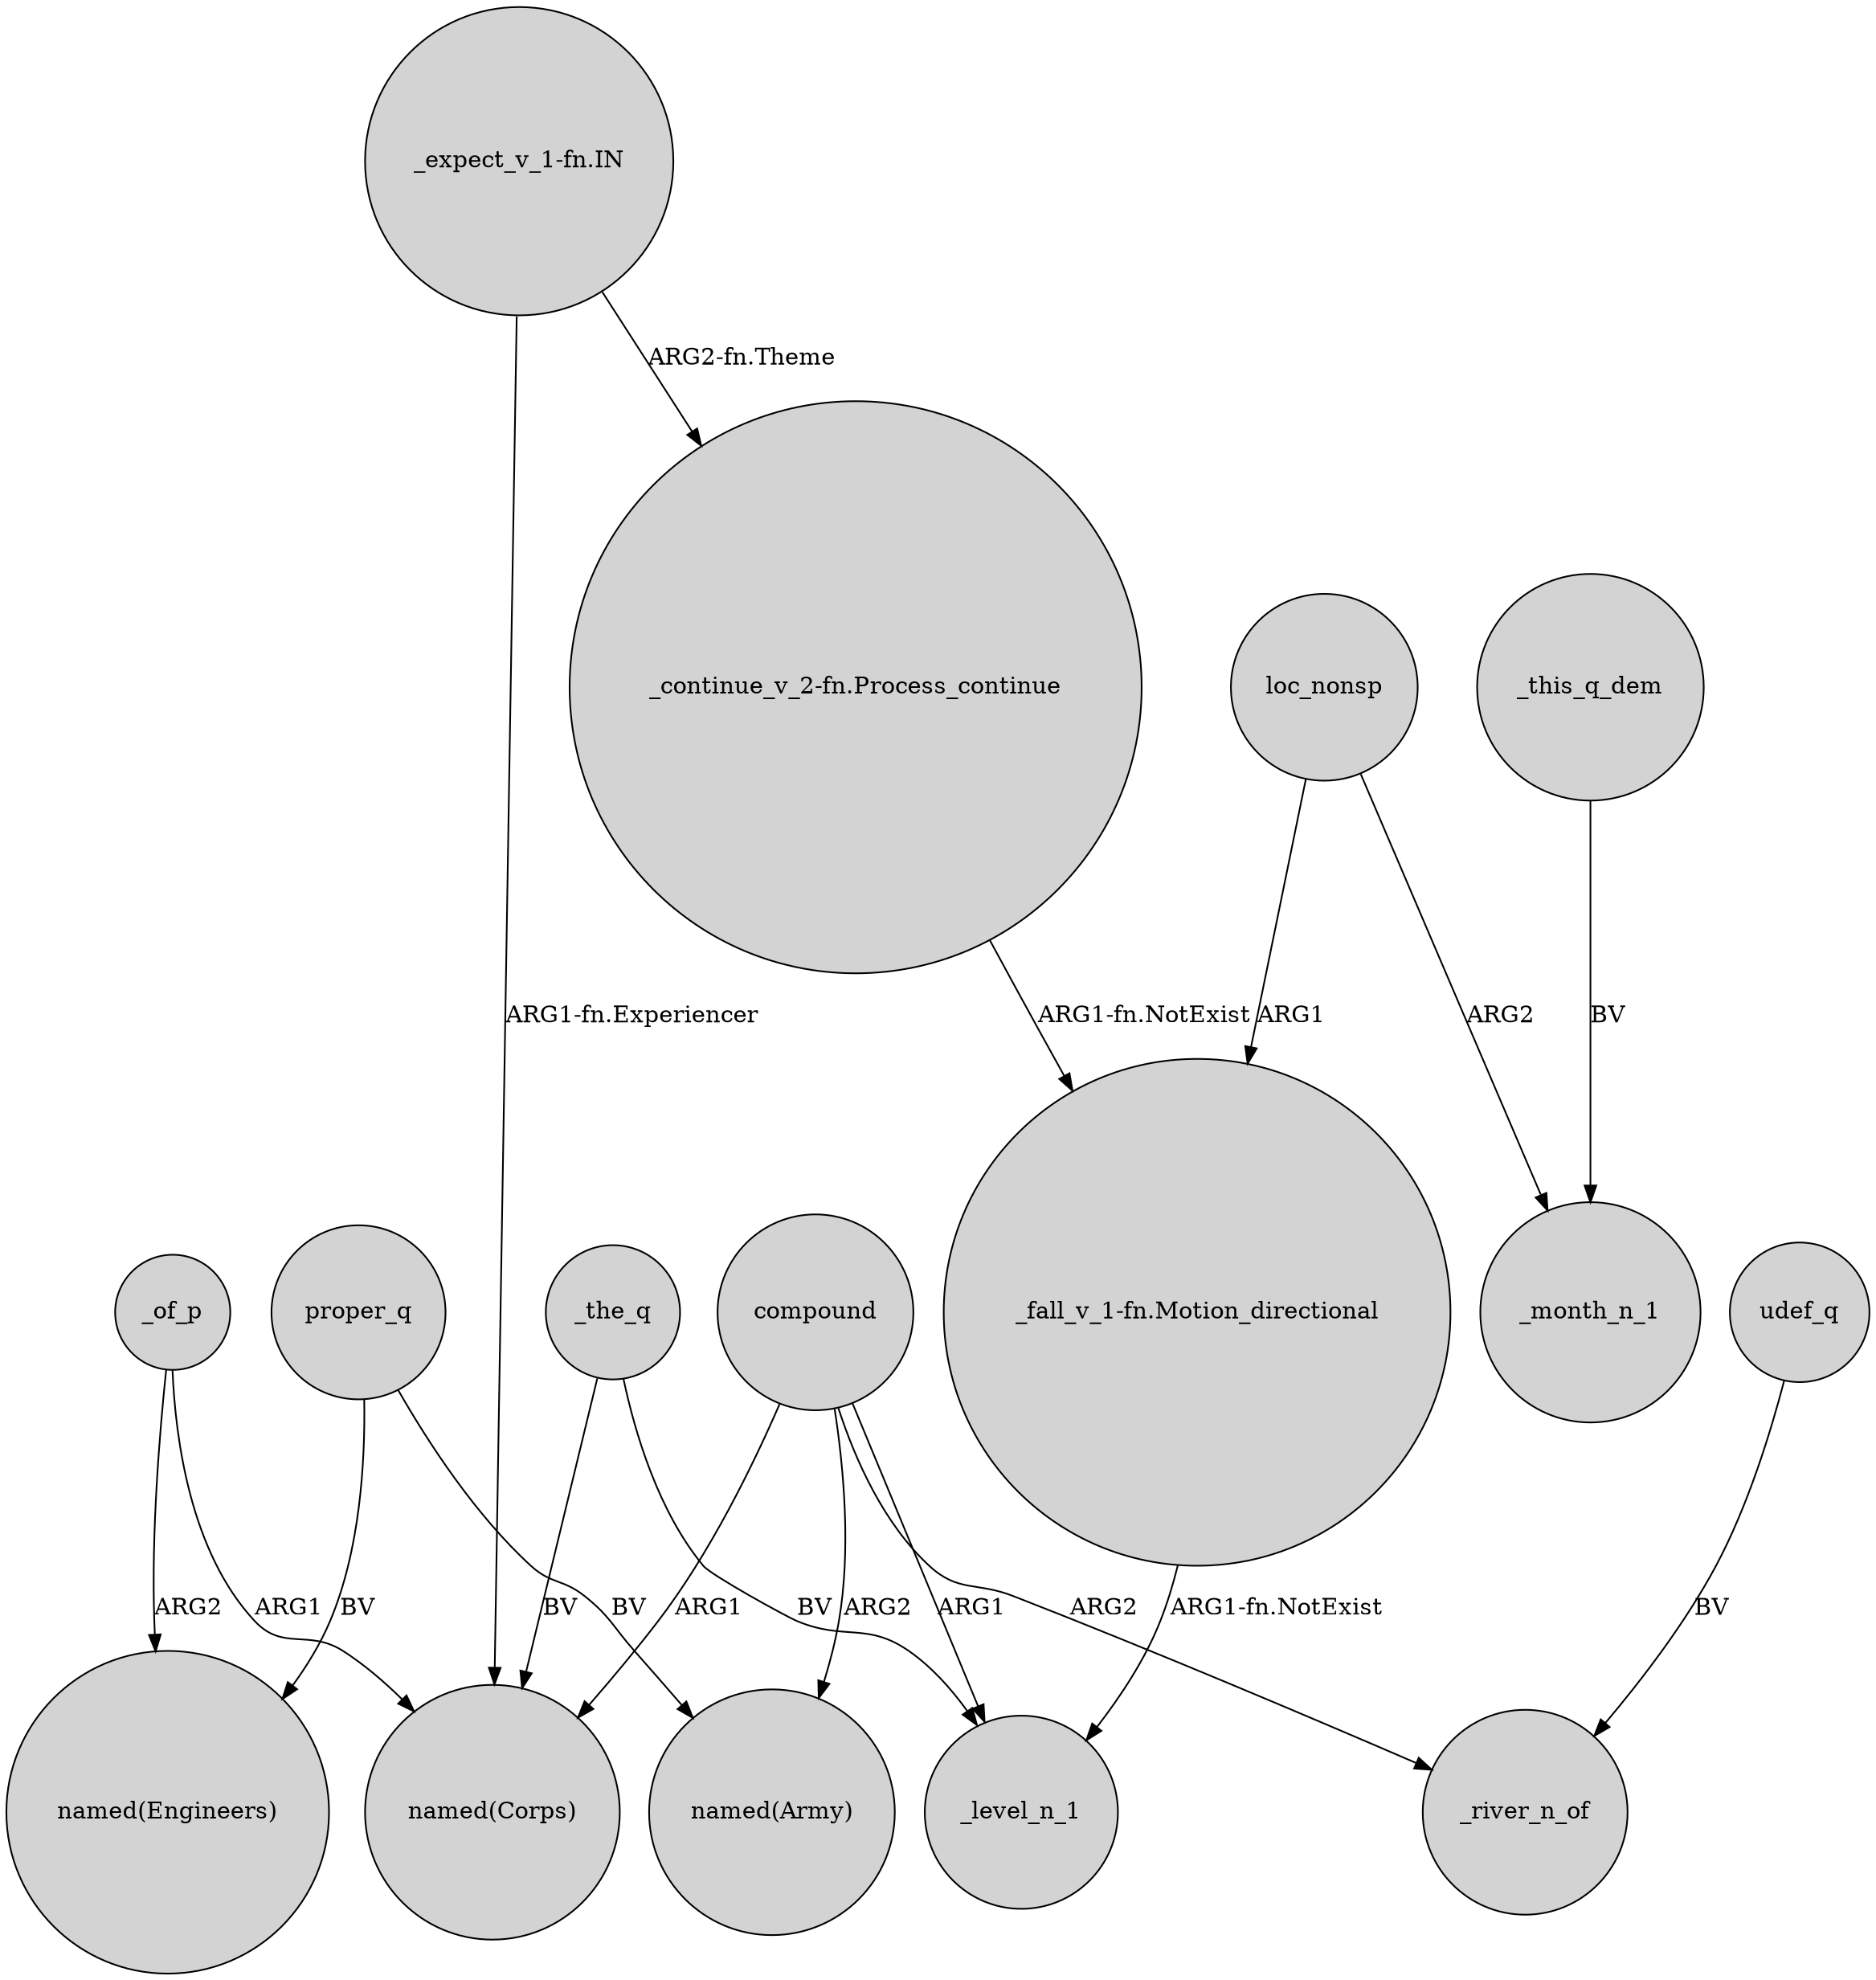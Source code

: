 digraph {
	node [shape=circle style=filled]
	_of_p -> "named(Engineers)" [label=ARG2]
	"_expect_v_1-fn.IN" -> "named(Corps)" [label="ARG1-fn.Experiencer"]
	"_continue_v_2-fn.Process_continue" -> "_fall_v_1-fn.Motion_directional" [label="ARG1-fn.NotExist"]
	proper_q -> "named(Engineers)" [label=BV]
	_of_p -> "named(Corps)" [label=ARG1]
	_the_q -> _level_n_1 [label=BV]
	loc_nonsp -> _month_n_1 [label=ARG2]
	compound -> _level_n_1 [label=ARG1]
	proper_q -> "named(Army)" [label=BV]
	compound -> "named(Army)" [label=ARG2]
	compound -> _river_n_of [label=ARG2]
	"_expect_v_1-fn.IN" -> "_continue_v_2-fn.Process_continue" [label="ARG2-fn.Theme"]
	udef_q -> _river_n_of [label=BV]
	_this_q_dem -> _month_n_1 [label=BV]
	loc_nonsp -> "_fall_v_1-fn.Motion_directional" [label=ARG1]
	"_fall_v_1-fn.Motion_directional" -> _level_n_1 [label="ARG1-fn.NotExist"]
	_the_q -> "named(Corps)" [label=BV]
	compound -> "named(Corps)" [label=ARG1]
}
